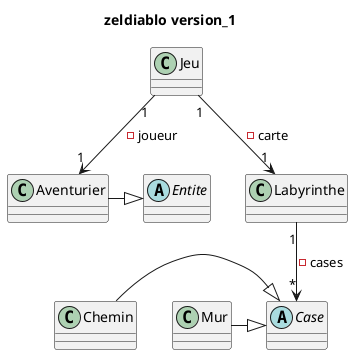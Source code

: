 @startuml
title zeldiablo version_1

class Jeu{

    
}

abstract class Case{


}

class Chemin{


}

class Mur{


}

class Labyrinthe{


}



abstract class Entite{


}

class Aventurier{


}

Labyrinthe "1" --> "*" Case : - cases
Chemin -|> Case
Mur -|> Case
Aventurier -|> Entite
Jeu "1" --> "1" Labyrinthe : - carte
Jeu "1" --> "1" Aventurier : - joueur

@enduml